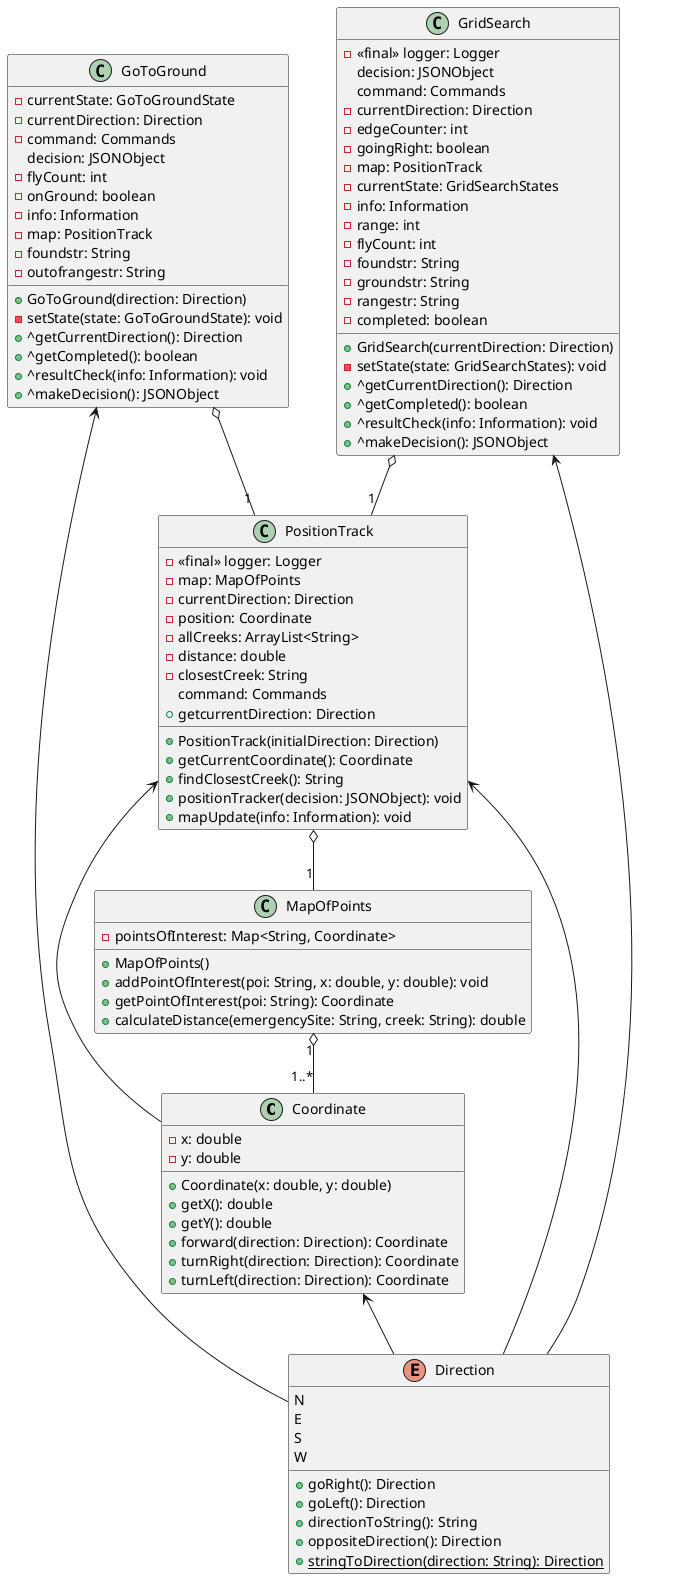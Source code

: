 @startuml DetailedMapClassDiagram

class Coordinate {
    - x: double
    - y: double
    + Coordinate(x: double, y: double)
    + getX(): double
    + getY(): double
    + forward(direction: Direction): Coordinate
    + turnRight(direction: Direction): Coordinate
    + turnLeft(direction: Direction): Coordinate
}

enum Direction {
    N
    E
    S
    W
    + goRight(): Direction
    + goLeft(): Direction
    + directionToString(): String
    + oppositeDirection(): Direction
    + {static} stringToDirection(direction: String): Direction
}

class MapOfPoints {
    - pointsOfInterest: Map<String, Coordinate>
    + MapOfPoints()
    + addPointOfInterest(poi: String, x: double, y: double): void
    + getPointOfInterest(poi: String): Coordinate
    + calculateDistance(emergencySite: String, creek: String): double
}

class PositionTrack {
    - <<final>> logger: Logger
    - map: MapOfPoints
    - currentDirection: Direction
    - position: Coordinate
    - allCreeks: ArrayList<String>
    - distance: double
    - closestCreek: String
    command: Commands
    + PositionTrack(initialDirection: Direction)
    + getCurrentCoordinate(): Coordinate
    + getcurrentDirection: Direction
    + findClosestCreek(): String
    + positionTracker(decision: JSONObject): void
    + mapUpdate(info: Information): void
}

class GoToGround {
    - currentState: GoToGroundState
    - currentDirection: Direction
    - command: Commands
    decision: JSONObject
    - flyCount: int
    - onGround: boolean
    - info: Information
    - map: PositionTrack
    - foundstr: String
    - outofrangestr: String
    + GoToGround(direction: Direction)
    - setState(state: GoToGroundState): void
    + ^getCurrentDirection(): Direction
    + ^getCompleted(): boolean
    + ^resultCheck(info: Information): void
    + ^makeDecision(): JSONObject
}

class GridSearch {
    - <<final>> logger: Logger
    decision: JSONObject
    command: Commands
    - currentDirection: Direction
    - edgeCounter: int
    - goingRight: boolean
    - map: PositionTrack
    - currentState: GridSearchStates
    - info: Information
    - range: int
    - flyCount: int
    - foundstr: String
    - groundstr: String
    - rangestr: String
    - completed: boolean
    + GridSearch(currentDirection: Direction)
    - setState(state: GridSearchStates): void
    + ^getCurrentDirection(): Direction
    + ^getCompleted(): boolean
    + ^resultCheck(info: Information): void
    + ^makeDecision(): JSONObject
}

PositionTrack o-- "1" MapOfPoints
MapOfPoints "1" o-- "1..*" Coordinate
PositionTrack <-- Coordinate
GoToGround o-- "1" PositionTrack
GridSearch o-- "1" PositionTrack
GoToGround <-- Direction
GridSearch <-- Direction
PositionTrack <-- Direction
Coordinate <-- Direction

@enduml
